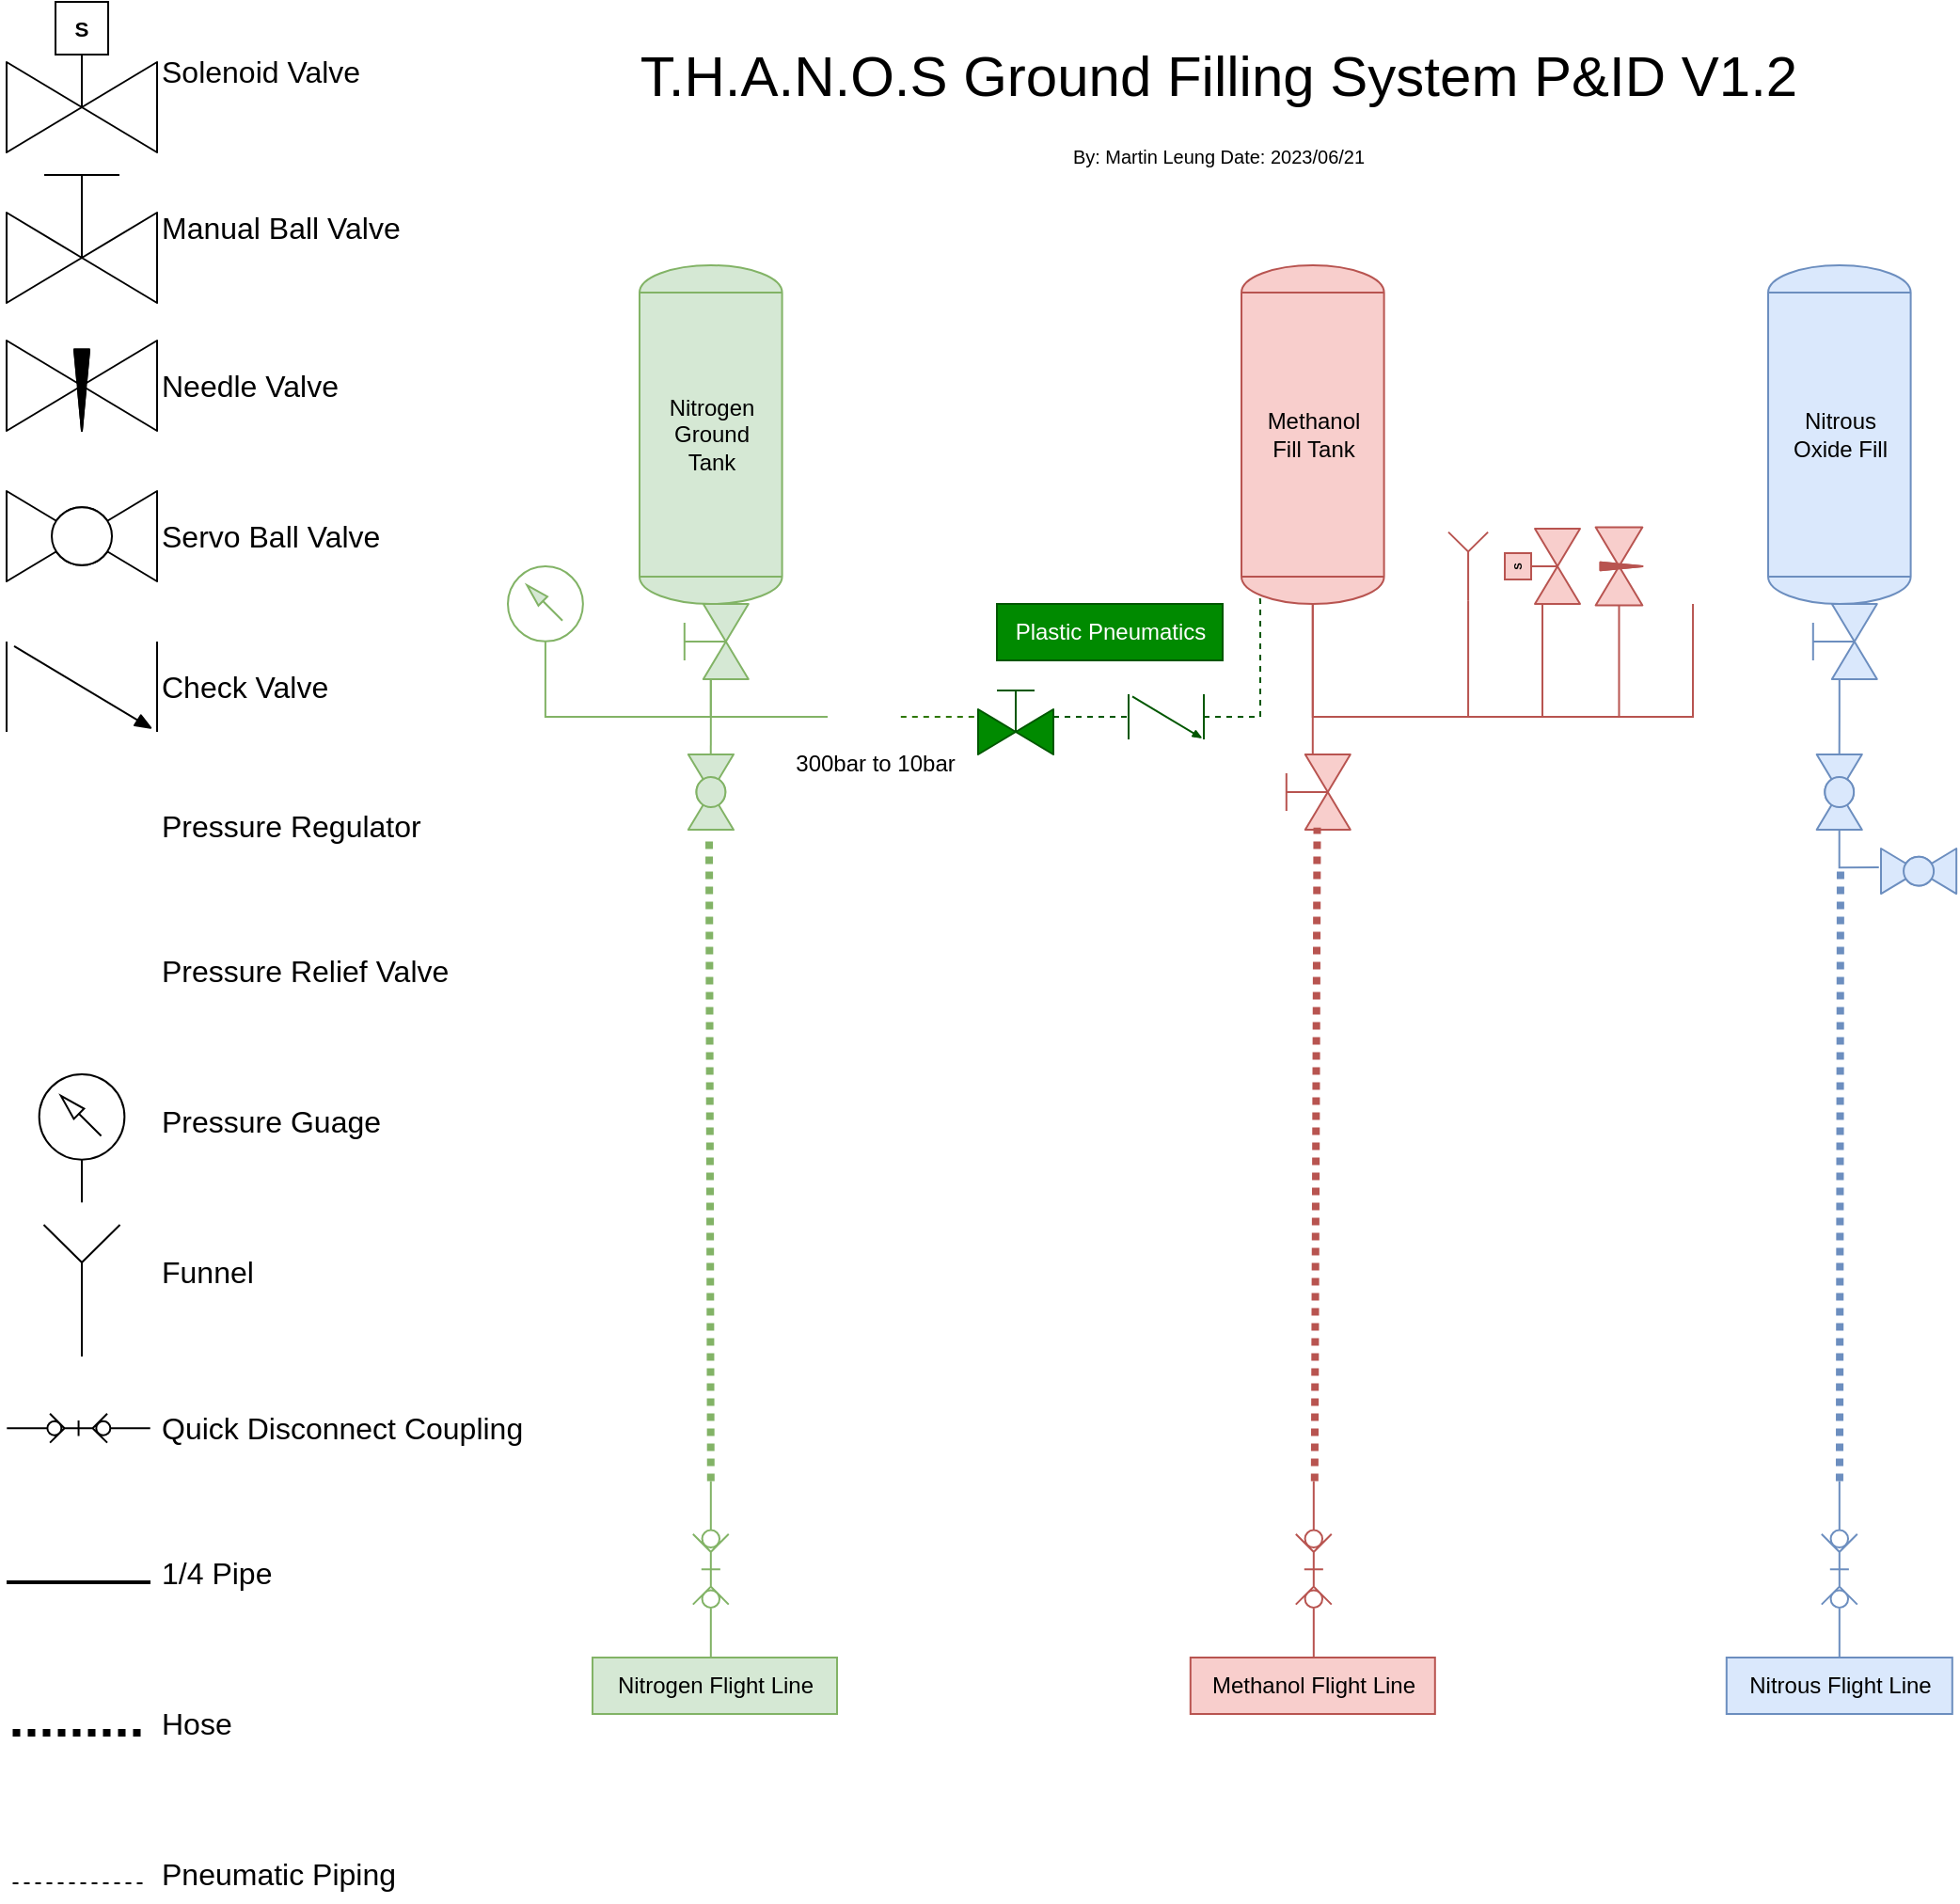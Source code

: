 <mxfile version="21.5.0" type="github">
  <diagram name="Page-1" id="9R3Zc_Gyksz3_oiIvIxs">
    <mxGraphModel dx="2035" dy="1245" grid="1" gridSize="10" guides="1" tooltips="1" connect="1" arrows="1" fold="1" page="1" pageScale="1" pageWidth="850" pageHeight="1100" math="0" shadow="0">
      <root>
        <mxCell id="0" />
        <mxCell id="1" parent="0" />
        <mxCell id="_yqkkNchXxHQxlyg9AlW-66" style="edgeStyle=orthogonalEdgeStyle;rounded=0;orthogonalLoop=1;jettySize=auto;html=1;entryX=0;entryY=0.5;entryDx=0;entryDy=0;entryPerimeter=0;endArrow=none;endFill=0;fillColor=#f8cecc;strokeColor=#b85450;" parent="1" source="XI3wudiz58Q5bQnYktP5-1" target="_yqkkNchXxHQxlyg9AlW-56" edge="1">
          <mxGeometry relative="1" as="geometry">
            <Array as="points">
              <mxPoint x="698.01" y="380" />
              <mxPoint x="820.01" y="380" />
            </Array>
          </mxGeometry>
        </mxCell>
        <mxCell id="XI3wudiz58Q5bQnYktP5-1" value="Methanol&lt;br&gt;Fill Tank" style="shape=mxgraph.pid.vessels.tank;html=1;pointerEvents=1;align=center;verticalLabelPosition=middle;verticalAlign=middle;dashed=0;labelPosition=center;fillColor=#f8cecc;strokeColor=#b85450;" parent="1" vertex="1">
          <mxGeometry x="660.01" y="140" width="75.79" height="180" as="geometry" />
        </mxCell>
        <mxCell id="XI3wudiz58Q5bQnYktP5-2" value="Nitrous&lt;br&gt;Oxide Fill" style="shape=mxgraph.pid.vessels.tank;html=1;pointerEvents=1;align=center;verticalLabelPosition=middle;verticalAlign=middle;dashed=0;labelPosition=center;fillColor=#dae8fc;strokeColor=#6c8ebf;" parent="1" vertex="1">
          <mxGeometry x="940.01" y="140.0" width="75.79" height="180" as="geometry" />
        </mxCell>
        <mxCell id="IiVtz0PxDhAB9-K3nGWh-4" value="" style="verticalLabelPosition=bottom;align=center;html=1;verticalAlign=top;pointerEvents=1;dashed=0;shape=mxgraph.pid2valves.valve;valveType=check;rotation=0;" parent="1" vertex="1">
          <mxGeometry x="3.51" y="340" width="80" height="48" as="geometry" />
        </mxCell>
        <mxCell id="IiVtz0PxDhAB9-K3nGWh-5" value="" style="verticalLabelPosition=bottom;align=center;html=1;verticalAlign=top;pointerEvents=1;dashed=0;shape=mxgraph.pid2valves.valve;valveType=gate;actuator=solenoid;rotation=0;" parent="1" vertex="1">
          <mxGeometry x="3.51" width="80" height="80" as="geometry" />
        </mxCell>
        <mxCell id="IiVtz0PxDhAB9-K3nGWh-7" value="" style="endArrow=none;html=1;rounded=0;strokeWidth=2;" parent="1" edge="1">
          <mxGeometry width="50" height="50" relative="1" as="geometry">
            <mxPoint x="3.51" y="840" as="sourcePoint" />
            <mxPoint x="80" y="840" as="targetPoint" />
          </mxGeometry>
        </mxCell>
        <mxCell id="IiVtz0PxDhAB9-K3nGWh-10" value="Solenoid Valve" style="text;html=1;align=left;verticalAlign=middle;resizable=0;points=[];autosize=1;fontSize=16;" parent="1" vertex="1">
          <mxGeometry x="83.51" y="21.88" width="130" height="30" as="geometry" />
        </mxCell>
        <mxCell id="IiVtz0PxDhAB9-K3nGWh-11" value="Pressure Regulator" style="text;html=1;align=left;verticalAlign=middle;resizable=0;points=[];autosize=1;fontSize=16;" parent="1" vertex="1">
          <mxGeometry x="83.51" y="423" width="160" height="30" as="geometry" />
        </mxCell>
        <mxCell id="IiVtz0PxDhAB9-K3nGWh-17" value="T.H.A.N.O.S Ground Filling System P&amp;amp;ID V1.2&lt;br style=&quot;font-size: 12px;&quot;&gt;&lt;font size=&quot;1&quot;&gt;By: Martin Leung Date: 2023/06/21&lt;br&gt;&lt;/font&gt;" style="text;html=1;strokeColor=none;fillColor=none;align=center;verticalAlign=middle;whiteSpace=wrap;rounded=0;fontSize=30;" parent="1" vertex="1">
          <mxGeometry x="328.41" y="11.88" width="640" height="90" as="geometry" />
        </mxCell>
        <mxCell id="_yqkkNchXxHQxlyg9AlW-1" value="Nitrogen&lt;br&gt;Ground&lt;br&gt;Tank" style="shape=mxgraph.pid.vessels.tank;html=1;pointerEvents=1;align=center;verticalLabelPosition=middle;verticalAlign=middle;dashed=0;labelPosition=center;fillColor=#d5e8d4;strokeColor=#82b366;" parent="1" vertex="1">
          <mxGeometry x="340" y="140" width="75.79" height="180" as="geometry" />
        </mxCell>
        <mxCell id="_yqkkNchXxHQxlyg9AlW-53" style="edgeStyle=orthogonalEdgeStyle;rounded=0;orthogonalLoop=1;jettySize=auto;html=1;entryX=0;entryY=0.75;entryDx=0;entryDy=0;endArrow=none;endFill=0;fillColor=#d5e8d4;strokeColor=#82b366;" parent="1" source="_yqkkNchXxHQxlyg9AlW-3" target="_yqkkNchXxHQxlyg9AlW-51" edge="1">
          <mxGeometry relative="1" as="geometry">
            <Array as="points">
              <mxPoint x="378" y="380" />
              <mxPoint x="440" y="380" />
            </Array>
          </mxGeometry>
        </mxCell>
        <mxCell id="u2SW0ABpoUJYDTLtiYf4-14" style="edgeStyle=orthogonalEdgeStyle;rounded=0;orthogonalLoop=1;jettySize=auto;html=1;entryX=0.999;entryY=0.498;entryDx=0;entryDy=0;entryPerimeter=0;fillColor=#d5e8d4;strokeColor=#82b366;endArrow=none;endFill=0;" edge="1" parent="1" source="_yqkkNchXxHQxlyg9AlW-3" target="_yqkkNchXxHQxlyg9AlW-13">
          <mxGeometry relative="1" as="geometry" />
        </mxCell>
        <mxCell id="_yqkkNchXxHQxlyg9AlW-3" value="" style="verticalLabelPosition=bottom;align=center;html=1;verticalAlign=top;pointerEvents=1;dashed=0;shape=mxgraph.pid2valves.valve;valveType=gate;actuator=man;rotation=-90;fillColor=#d5e8d4;strokeColor=#82b366;" parent="1" vertex="1">
          <mxGeometry x="357.9" y="320" width="40" height="40" as="geometry" />
        </mxCell>
        <mxCell id="_yqkkNchXxHQxlyg9AlW-64" style="edgeStyle=orthogonalEdgeStyle;rounded=0;orthogonalLoop=1;jettySize=auto;html=1;entryX=0;entryY=0.5;entryDx=0;entryDy=0;entryPerimeter=0;endArrow=none;endFill=0;fillColor=#008a00;strokeColor=#005700;dashed=1;" parent="1" source="_yqkkNchXxHQxlyg9AlW-18" target="_yqkkNchXxHQxlyg9AlW-17" edge="1">
          <mxGeometry relative="1" as="geometry" />
        </mxCell>
        <mxCell id="_yqkkNchXxHQxlyg9AlW-18" value="" style="verticalLabelPosition=bottom;align=center;html=1;verticalAlign=top;pointerEvents=1;dashed=0;shape=mxgraph.pid2valves.valve;valveType=gate;actuator=man;rotation=0;fillColor=#008a00;strokeColor=#005700;fontColor=#ffffff;" parent="1" vertex="1">
          <mxGeometry x="520" y="360" width="40" height="40" as="geometry" />
        </mxCell>
        <mxCell id="_yqkkNchXxHQxlyg9AlW-13" value="" style="verticalLabelPosition=bottom;align=center;html=1;verticalAlign=top;pointerEvents=1;dashed=0;shape=mxgraph.pid2valves.valve;valveType=ball;rotation=-90;fillColor=#d5e8d4;strokeColor=#82b366;" parent="1" vertex="1">
          <mxGeometry x="357.9" y="407.97" width="40.09" height="24.06" as="geometry" />
        </mxCell>
        <mxCell id="_yqkkNchXxHQxlyg9AlW-37" value="" style="edgeStyle=orthogonalEdgeStyle;rounded=0;orthogonalLoop=1;jettySize=auto;html=1;endArrow=none;endFill=0;fillColor=#f8cecc;strokeColor=#b85450;" parent="1" source="_yqkkNchXxHQxlyg9AlW-26" target="XI3wudiz58Q5bQnYktP5-1" edge="1">
          <mxGeometry relative="1" as="geometry" />
        </mxCell>
        <mxCell id="_yqkkNchXxHQxlyg9AlW-26" value="" style="verticalLabelPosition=bottom;align=center;html=1;verticalAlign=top;pointerEvents=1;dashed=0;shape=mxgraph.pid2valves.valve;valveType=gate;actuator=man;rotation=-90;fillColor=#f8cecc;strokeColor=#b85450;" parent="1" vertex="1">
          <mxGeometry x="677.9" y="400" width="40" height="40" as="geometry" />
        </mxCell>
        <mxCell id="_yqkkNchXxHQxlyg9AlW-65" style="edgeStyle=orthogonalEdgeStyle;rounded=0;orthogonalLoop=1;jettySize=auto;html=1;endArrow=none;endFill=0;entryX=0.127;entryY=0.979;entryDx=0;entryDy=0;entryPerimeter=0;fillColor=#008a00;strokeColor=#005700;dashed=1;" parent="1" source="_yqkkNchXxHQxlyg9AlW-17" target="XI3wudiz58Q5bQnYktP5-1" edge="1">
          <mxGeometry relative="1" as="geometry">
            <mxPoint x="700.0" y="380" as="targetPoint" />
            <Array as="points">
              <mxPoint x="670" y="380" />
              <mxPoint x="670" y="318" />
              <mxPoint x="670" y="318" />
            </Array>
          </mxGeometry>
        </mxCell>
        <mxCell id="_yqkkNchXxHQxlyg9AlW-17" value="" style="verticalLabelPosition=bottom;align=center;html=1;verticalAlign=top;pointerEvents=1;dashed=0;shape=mxgraph.pid2valves.valve;valveType=check;rotation=0;fillColor=#008a00;strokeColor=#005700;fontColor=#ffffff;" parent="1" vertex="1">
          <mxGeometry x="600" y="368" width="40" height="24" as="geometry" />
        </mxCell>
        <mxCell id="_yqkkNchXxHQxlyg9AlW-42" value="" style="verticalLabelPosition=bottom;align=center;html=1;verticalAlign=top;pointerEvents=1;dashed=0;shape=mxgraph.pid2valves.valve;valveType=gate;actuator=man;rotation=-90;fillColor=#dae8fc;strokeColor=#6c8ebf;" parent="1" vertex="1">
          <mxGeometry x="957.9" y="320" width="40" height="40" as="geometry" />
        </mxCell>
        <mxCell id="_yqkkNchXxHQxlyg9AlW-57" style="edgeStyle=orthogonalEdgeStyle;rounded=0;orthogonalLoop=1;jettySize=auto;html=1;endArrow=none;endFill=0;entryX=0;entryY=0.5;entryDx=0;entryDy=0;entryPerimeter=0;fillColor=#60a917;strokeColor=#2D7600;dashed=1;" parent="1" source="_yqkkNchXxHQxlyg9AlW-51" target="_yqkkNchXxHQxlyg9AlW-18" edge="1">
          <mxGeometry relative="1" as="geometry">
            <mxPoint x="510" y="380" as="targetPoint" />
            <Array as="points">
              <mxPoint x="490" y="380" />
              <mxPoint x="490" y="380" />
            </Array>
          </mxGeometry>
        </mxCell>
        <mxCell id="_yqkkNchXxHQxlyg9AlW-51" value="" style="shape=image;verticalLabelPosition=bottom;labelBackgroundColor=default;verticalAlign=top;aspect=fixed;imageAspect=0;image=https://static.thenounproject.com/png/2260802-200.png;imageBackground=none;" parent="1" vertex="1">
          <mxGeometry x="440" y="350" width="38.91" height="38.91" as="geometry" />
        </mxCell>
        <mxCell id="_yqkkNchXxHQxlyg9AlW-56" value="" style="verticalLabelPosition=bottom;align=center;html=1;verticalAlign=top;pointerEvents=1;dashed=0;shape=mxgraph.pid2valves.valve;valveType=gate;actuator=solenoid;rotation=-90;fillColor=#f8cecc;strokeColor=#b85450;" parent="1" vertex="1">
          <mxGeometry x="800.01" y="280" width="40" height="40" as="geometry" />
        </mxCell>
        <mxCell id="_yqkkNchXxHQxlyg9AlW-69" style="edgeStyle=orthogonalEdgeStyle;rounded=0;orthogonalLoop=1;jettySize=auto;html=1;endArrow=none;endFill=0;fillColor=#f8cecc;strokeColor=#b85450;" parent="1" source="_yqkkNchXxHQxlyg9AlW-67" edge="1">
          <mxGeometry relative="1" as="geometry">
            <mxPoint x="820.01" y="380" as="targetPoint" />
            <Array as="points">
              <mxPoint x="861.01" y="380" />
            </Array>
          </mxGeometry>
        </mxCell>
        <mxCell id="_yqkkNchXxHQxlyg9AlW-67" value="" style="verticalLabelPosition=bottom;align=center;html=1;verticalAlign=top;pointerEvents=1;dashed=0;shape=mxgraph.pid2valves.valve;valveType=needle;rotation=-90;fillColor=#f8cecc;strokeColor=#b85450;" parent="1" vertex="1">
          <mxGeometry x="840.01" y="287.56" width="41.47" height="24.88" as="geometry" />
        </mxCell>
        <mxCell id="_yqkkNchXxHQxlyg9AlW-74" style="edgeStyle=orthogonalEdgeStyle;rounded=0;orthogonalLoop=1;jettySize=auto;html=1;endArrow=none;endFill=0;fillColor=#f8cecc;strokeColor=#b85450;" parent="1" edge="1">
          <mxGeometry relative="1" as="geometry">
            <mxPoint x="860.01" y="380" as="targetPoint" />
            <mxPoint x="900.032" y="320" as="sourcePoint" />
            <Array as="points">
              <mxPoint x="900.01" y="380" />
            </Array>
          </mxGeometry>
        </mxCell>
        <mxCell id="_yqkkNchXxHQxlyg9AlW-73" value="" style="shape=image;verticalLabelPosition=bottom;labelBackgroundColor=default;verticalAlign=top;aspect=fixed;imageAspect=0;image=https://static.thenounproject.com/png/172699-200.png;" parent="1" vertex="1">
          <mxGeometry x="881.48" y="280" width="40" height="40" as="geometry" />
        </mxCell>
        <mxCell id="_yqkkNchXxHQxlyg9AlW-83" style="edgeStyle=orthogonalEdgeStyle;rounded=0;orthogonalLoop=1;jettySize=auto;html=1;endArrow=none;endFill=0;fillColor=#d5e8d4;strokeColor=#82b366;" parent="1" source="_yqkkNchXxHQxlyg9AlW-80" edge="1">
          <mxGeometry relative="1" as="geometry">
            <mxPoint x="380" y="380" as="targetPoint" />
            <Array as="points">
              <mxPoint x="290" y="380" />
            </Array>
          </mxGeometry>
        </mxCell>
        <mxCell id="_yqkkNchXxHQxlyg9AlW-80" value="" style="verticalLabelPosition=bottom;aspect=fixed;html=1;verticalAlign=top;fillColor=#d5e8d4;align=center;outlineConnect=0;shape=mxgraph.fluid_power.x11820;points=[[0.5,1,0]];rotation=0;strokeColor=#82b366;" parent="1" vertex="1">
          <mxGeometry x="270" y="300" width="39.94" height="60" as="geometry" />
        </mxCell>
        <mxCell id="_yqkkNchXxHQxlyg9AlW-85" style="edgeStyle=orthogonalEdgeStyle;rounded=0;orthogonalLoop=1;jettySize=auto;html=1;endArrow=none;endFill=0;fillColor=#f8cecc;strokeColor=#b85450;" parent="1" source="_yqkkNchXxHQxlyg9AlW-84" edge="1">
          <mxGeometry relative="1" as="geometry">
            <mxPoint x="780.54" y="380" as="targetPoint" />
          </mxGeometry>
        </mxCell>
        <mxCell id="_yqkkNchXxHQxlyg9AlW-84" value="" style="verticalLabelPosition=bottom;align=center;dashed=0;html=1;verticalAlign=top;shape=mxgraph.pid.fittings.funnel;fillColor=#f8cecc;strokeColor=#b85450;" parent="1" vertex="1">
          <mxGeometry x="770.01" y="281.81" width="21.06" height="36.37" as="geometry" />
        </mxCell>
        <mxCell id="_yqkkNchXxHQxlyg9AlW-86" value="" style="edgeStyle=orthogonalEdgeStyle;rounded=0;orthogonalLoop=1;jettySize=auto;html=1;endArrow=none;endFill=0;fillColor=#dae8fc;strokeColor=#6c8ebf;" parent="1" source="_yqkkNchXxHQxlyg9AlW-42" target="_yqkkNchXxHQxlyg9AlW-48" edge="1">
          <mxGeometry relative="1" as="geometry">
            <mxPoint x="977.9" y="430" as="targetPoint" />
            <mxPoint x="978.01" y="360" as="sourcePoint" />
          </mxGeometry>
        </mxCell>
        <mxCell id="u2SW0ABpoUJYDTLtiYf4-3" style="edgeStyle=orthogonalEdgeStyle;rounded=0;orthogonalLoop=1;jettySize=auto;html=1;entryX=1.028;entryY=0.582;entryDx=0;entryDy=0;entryPerimeter=0;endArrow=none;endFill=0;fillColor=#dae8fc;strokeColor=#6c8ebf;" edge="1" parent="1" source="_yqkkNchXxHQxlyg9AlW-48" target="u2SW0ABpoUJYDTLtiYf4-1">
          <mxGeometry relative="1" as="geometry">
            <Array as="points">
              <mxPoint x="978" y="460" />
            </Array>
          </mxGeometry>
        </mxCell>
        <mxCell id="_yqkkNchXxHQxlyg9AlW-48" value="" style="verticalLabelPosition=bottom;align=center;html=1;verticalAlign=top;pointerEvents=1;dashed=0;shape=mxgraph.pid2valves.valve;valveType=ball;rotation=-90;fillColor=#dae8fc;strokeColor=#6c8ebf;" parent="1" vertex="1">
          <mxGeometry x="957.81" y="407.97" width="40.09" height="24.06" as="geometry" />
        </mxCell>
        <mxCell id="_yqkkNchXxHQxlyg9AlW-89" value="" style="verticalLabelPosition=bottom;aspect=fixed;html=1;verticalAlign=top;fillColor=#d5e8d4;align=center;outlineConnect=0;shape=mxgraph.fluid_power.x11740;points=[[0.5,0,0],[0.5,1,0]];strokeColor=#82b366;" parent="1" vertex="1">
          <mxGeometry x="368.41" y="786.22" width="18.98" height="93.78" as="geometry" />
        </mxCell>
        <mxCell id="_yqkkNchXxHQxlyg9AlW-91" value="" style="verticalLabelPosition=bottom;aspect=fixed;html=1;verticalAlign=top;fillColor=#f8cecc;align=center;outlineConnect=0;shape=mxgraph.fluid_power.x11740;points=[[0.5,0,0],[0.5,1,0]];strokeColor=#b85450;" parent="1" vertex="1">
          <mxGeometry x="688.91" y="786.22" width="18.98" height="93.78" as="geometry" />
        </mxCell>
        <mxCell id="_yqkkNchXxHQxlyg9AlW-92" value="" style="verticalLabelPosition=bottom;aspect=fixed;html=1;verticalAlign=top;fillColor=#dae8fc;align=center;outlineConnect=0;shape=mxgraph.fluid_power.x11740;points=[[0.5,0,0],[0.5,1,0]];strokeColor=#6c8ebf;" parent="1" vertex="1">
          <mxGeometry x="968.41" y="786.22" width="18.98" height="93.78" as="geometry" />
        </mxCell>
        <mxCell id="_yqkkNchXxHQxlyg9AlW-98" value="" style="verticalLabelPosition=bottom;align=center;html=1;verticalAlign=top;pointerEvents=1;dashed=0;shape=mxgraph.pid2valves.valve;valveType=gate;actuator=man;rotation=0;" parent="1" vertex="1">
          <mxGeometry x="3.51" y="80" width="80" height="80" as="geometry" />
        </mxCell>
        <mxCell id="_yqkkNchXxHQxlyg9AlW-99" value="" style="verticalLabelPosition=bottom;aspect=fixed;html=1;verticalAlign=top;align=center;outlineConnect=0;shape=mxgraph.fluid_power.x11820;points=[[0.5,1,0]];rotation=0;" parent="1" vertex="1">
          <mxGeometry x="20.84" y="570" width="45.35" height="68.12" as="geometry" />
        </mxCell>
        <mxCell id="_yqkkNchXxHQxlyg9AlW-100" value="" style="shape=image;verticalLabelPosition=bottom;labelBackgroundColor=default;verticalAlign=top;aspect=fixed;imageAspect=0;image=https://static.thenounproject.com/png/172699-200.png;" parent="1" vertex="1">
          <mxGeometry x="3.51" y="478" width="80" height="80" as="geometry" />
        </mxCell>
        <mxCell id="_yqkkNchXxHQxlyg9AlW-101" value="" style="verticalLabelPosition=bottom;align=center;html=1;verticalAlign=top;pointerEvents=1;dashed=0;shape=mxgraph.pid2valves.valve;valveType=ball;rotation=0;" parent="1" vertex="1">
          <mxGeometry x="3.51" y="260" width="80" height="48" as="geometry" />
        </mxCell>
        <mxCell id="_yqkkNchXxHQxlyg9AlW-102" value="" style="shape=image;verticalLabelPosition=bottom;labelBackgroundColor=default;verticalAlign=top;aspect=fixed;imageAspect=0;image=https://static.thenounproject.com/png/2260802-200.png;imageBackground=none;" parent="1" vertex="1">
          <mxGeometry x="8.882e-15" y="400" width="83.51" height="83.51" as="geometry" />
        </mxCell>
        <mxCell id="_yqkkNchXxHQxlyg9AlW-103" value="" style="verticalLabelPosition=bottom;aspect=fixed;html=1;verticalAlign=top;align=center;outlineConnect=0;shape=mxgraph.fluid_power.x11740;points=[[0.5,0,0],[0.5,1,0]];rotation=90;" parent="1" vertex="1">
          <mxGeometry x="34.04" y="720" width="15.43" height="76.22" as="geometry" />
        </mxCell>
        <mxCell id="_yqkkNchXxHQxlyg9AlW-105" value="" style="verticalLabelPosition=bottom;align=center;html=1;verticalAlign=top;pointerEvents=1;dashed=0;shape=mxgraph.pid2valves.valve;valveType=needle;rotation=0;" parent="1" vertex="1">
          <mxGeometry x="3.51" y="180" width="80" height="48" as="geometry" />
        </mxCell>
        <mxCell id="_yqkkNchXxHQxlyg9AlW-106" value="1/4 Pipe" style="text;html=1;align=left;verticalAlign=middle;resizable=0;points=[];autosize=1;fontSize=16;" parent="1" vertex="1">
          <mxGeometry x="83.51" y="820" width="80" height="30" as="geometry" />
        </mxCell>
        <mxCell id="_yqkkNchXxHQxlyg9AlW-107" value="Quick Disconnect Coupling" style="text;html=1;align=left;verticalAlign=middle;resizable=0;points=[];autosize=1;fontSize=16;" parent="1" vertex="1">
          <mxGeometry x="83.51" y="743.11" width="220" height="30" as="geometry" />
        </mxCell>
        <mxCell id="_yqkkNchXxHQxlyg9AlW-109" value="" style="verticalLabelPosition=bottom;align=center;dashed=0;html=1;verticalAlign=top;shape=mxgraph.pid.fittings.funnel;" parent="1" vertex="1">
          <mxGeometry x="23.25" y="650" width="40.53" height="70" as="geometry" />
        </mxCell>
        <mxCell id="_yqkkNchXxHQxlyg9AlW-110" value="Funnel" style="text;html=1;align=left;verticalAlign=middle;resizable=0;points=[];autosize=1;fontSize=16;" parent="1" vertex="1">
          <mxGeometry x="83.51" y="660" width="70" height="30" as="geometry" />
        </mxCell>
        <mxCell id="_yqkkNchXxHQxlyg9AlW-111" value="Pressure Guage" style="text;html=1;align=left;verticalAlign=middle;resizable=0;points=[];autosize=1;fontSize=16;" parent="1" vertex="1">
          <mxGeometry x="83.51" y="580" width="140" height="30" as="geometry" />
        </mxCell>
        <mxCell id="_yqkkNchXxHQxlyg9AlW-112" value="Pressure Relief Valve" style="text;html=1;align=left;verticalAlign=middle;resizable=0;points=[];autosize=1;fontSize=16;" parent="1" vertex="1">
          <mxGeometry x="83.51" y="500" width="180" height="30" as="geometry" />
        </mxCell>
        <mxCell id="_yqkkNchXxHQxlyg9AlW-113" value="Check Valve" style="text;html=1;align=left;verticalAlign=middle;resizable=0;points=[];autosize=1;fontSize=16;" parent="1" vertex="1">
          <mxGeometry x="83.51" y="349" width="110" height="30" as="geometry" />
        </mxCell>
        <mxCell id="_yqkkNchXxHQxlyg9AlW-114" value="Servo Ball Valve" style="text;html=1;align=left;verticalAlign=middle;resizable=0;points=[];autosize=1;fontSize=16;" parent="1" vertex="1">
          <mxGeometry x="83.51" y="269" width="140" height="30" as="geometry" />
        </mxCell>
        <mxCell id="_yqkkNchXxHQxlyg9AlW-115" value="Needle Valve" style="text;html=1;align=left;verticalAlign=middle;resizable=0;points=[];autosize=1;fontSize=16;" parent="1" vertex="1">
          <mxGeometry x="83.51" y="189" width="120" height="30" as="geometry" />
        </mxCell>
        <mxCell id="_yqkkNchXxHQxlyg9AlW-116" value="Manual Ball Valve" style="text;html=1;align=left;verticalAlign=middle;resizable=0;points=[];autosize=1;fontSize=16;" parent="1" vertex="1">
          <mxGeometry x="83.51" y="105" width="150" height="30" as="geometry" />
        </mxCell>
        <mxCell id="u2SW0ABpoUJYDTLtiYf4-1" value="" style="verticalLabelPosition=bottom;align=center;html=1;verticalAlign=top;pointerEvents=1;dashed=0;shape=mxgraph.pid2valves.valve;valveType=ball;rotation=-180;fillColor=#dae8fc;strokeColor=#6c8ebf;" vertex="1" parent="1">
          <mxGeometry x="1000" y="450" width="40.09" height="24.06" as="geometry" />
        </mxCell>
        <mxCell id="u2SW0ABpoUJYDTLtiYf4-5" value="300bar to 10bar" style="text;html=1;align=center;verticalAlign=middle;resizable=0;points=[];autosize=1;strokeColor=none;fillColor=none;" vertex="1" parent="1">
          <mxGeometry x="410" y="390" width="110" height="30" as="geometry" />
        </mxCell>
        <mxCell id="u2SW0ABpoUJYDTLtiYf4-6" value="Plastic Pneumatics" style="text;html=1;align=center;verticalAlign=middle;resizable=0;points=[];autosize=1;strokeColor=#005700;fillColor=#008a00;fontColor=#ffffff;" vertex="1" parent="1">
          <mxGeometry x="530" y="320" width="120" height="30" as="geometry" />
        </mxCell>
        <mxCell id="u2SW0ABpoUJYDTLtiYf4-9" value="Nitrogen Flight Line" style="text;html=1;align=center;verticalAlign=middle;resizable=0;points=[];autosize=1;strokeColor=#82b366;fillColor=#d5e8d4;" vertex="1" parent="1">
          <mxGeometry x="315" y="880" width="130" height="30" as="geometry" />
        </mxCell>
        <mxCell id="u2SW0ABpoUJYDTLtiYf4-10" value="Methanol Flight Line" style="text;html=1;align=center;verticalAlign=middle;resizable=0;points=[];autosize=1;strokeColor=#b85450;fillColor=#f8cecc;" vertex="1" parent="1">
          <mxGeometry x="632.9" y="880" width="130" height="30" as="geometry" />
        </mxCell>
        <mxCell id="u2SW0ABpoUJYDTLtiYf4-11" value="Nitrous Flight Line" style="text;html=1;align=center;verticalAlign=middle;resizable=0;points=[];autosize=1;strokeColor=#6c8ebf;fillColor=#dae8fc;" vertex="1" parent="1">
          <mxGeometry x="917.9" y="880" width="120" height="30" as="geometry" />
        </mxCell>
        <mxCell id="u2SW0ABpoUJYDTLtiYf4-12" value="" style="endArrow=none;dashed=1;html=1;rounded=0;entryX=-0.132;entryY=0.461;entryDx=0;entryDy=0;entryPerimeter=0;exitX=0.5;exitY=0;exitDx=0;exitDy=0;exitPerimeter=0;strokeWidth=4;dashPattern=1 1;fillColor=#d5e8d4;strokeColor=#82b366;" edge="1" parent="1" source="_yqkkNchXxHQxlyg9AlW-89" target="_yqkkNchXxHQxlyg9AlW-13">
          <mxGeometry width="50" height="50" relative="1" as="geometry">
            <mxPoint x="360" y="610" as="sourcePoint" />
            <mxPoint x="410" y="560" as="targetPoint" />
          </mxGeometry>
        </mxCell>
        <mxCell id="u2SW0ABpoUJYDTLtiYf4-13" value="" style="endArrow=none;dashed=1;html=1;rounded=0;entryX=0.029;entryY=0.559;entryDx=0;entryDy=0;entryPerimeter=0;exitX=0.5;exitY=0;exitDx=0;exitDy=0;exitPerimeter=0;strokeWidth=4;dashPattern=1 1;fillColor=#f8cecc;strokeColor=#b85450;" edge="1" parent="1" target="_yqkkNchXxHQxlyg9AlW-26">
          <mxGeometry width="50" height="50" relative="1" as="geometry">
            <mxPoint x="698.9" y="786.22" as="sourcePoint" />
            <mxPoint x="697.9" y="445.22" as="targetPoint" />
          </mxGeometry>
        </mxCell>
        <mxCell id="u2SW0ABpoUJYDTLtiYf4-15" value="" style="endArrow=none;dashed=1;html=1;rounded=0;strokeWidth=4;dashPattern=1 1;fillColor=#dae8fc;strokeColor=#6c8ebf;" edge="1" parent="1" source="_yqkkNchXxHQxlyg9AlW-92">
          <mxGeometry width="50" height="50" relative="1" as="geometry">
            <mxPoint x="970" y="780" as="sourcePoint" />
            <mxPoint x="978.48" y="460" as="targetPoint" />
          </mxGeometry>
        </mxCell>
        <mxCell id="u2SW0ABpoUJYDTLtiYf4-16" value="" style="endArrow=none;dashed=1;html=1;rounded=0;strokeWidth=4;dashPattern=1 1;" edge="1" parent="1">
          <mxGeometry width="50" height="50" relative="1" as="geometry">
            <mxPoint x="6.75" y="920" as="sourcePoint" />
            <mxPoint x="76.75" y="920" as="targetPoint" />
          </mxGeometry>
        </mxCell>
        <mxCell id="u2SW0ABpoUJYDTLtiYf4-17" value="Hose" style="text;html=1;align=left;verticalAlign=middle;resizable=0;points=[];autosize=1;fontSize=16;" vertex="1" parent="1">
          <mxGeometry x="83.51" y="900" width="60" height="30" as="geometry" />
        </mxCell>
        <mxCell id="u2SW0ABpoUJYDTLtiYf4-18" value="" style="endArrow=none;dashed=1;html=1;rounded=0;strokeWidth=1;" edge="1" parent="1">
          <mxGeometry width="50" height="50" relative="1" as="geometry">
            <mxPoint x="6.76" y="1000" as="sourcePoint" />
            <mxPoint x="76.76" y="1000" as="targetPoint" />
          </mxGeometry>
        </mxCell>
        <mxCell id="u2SW0ABpoUJYDTLtiYf4-19" value="Pneumatic Piping" style="text;html=1;align=left;verticalAlign=middle;resizable=0;points=[];autosize=1;fontSize=16;" vertex="1" parent="1">
          <mxGeometry x="83.51" y="980" width="150" height="30" as="geometry" />
        </mxCell>
      </root>
    </mxGraphModel>
  </diagram>
</mxfile>
